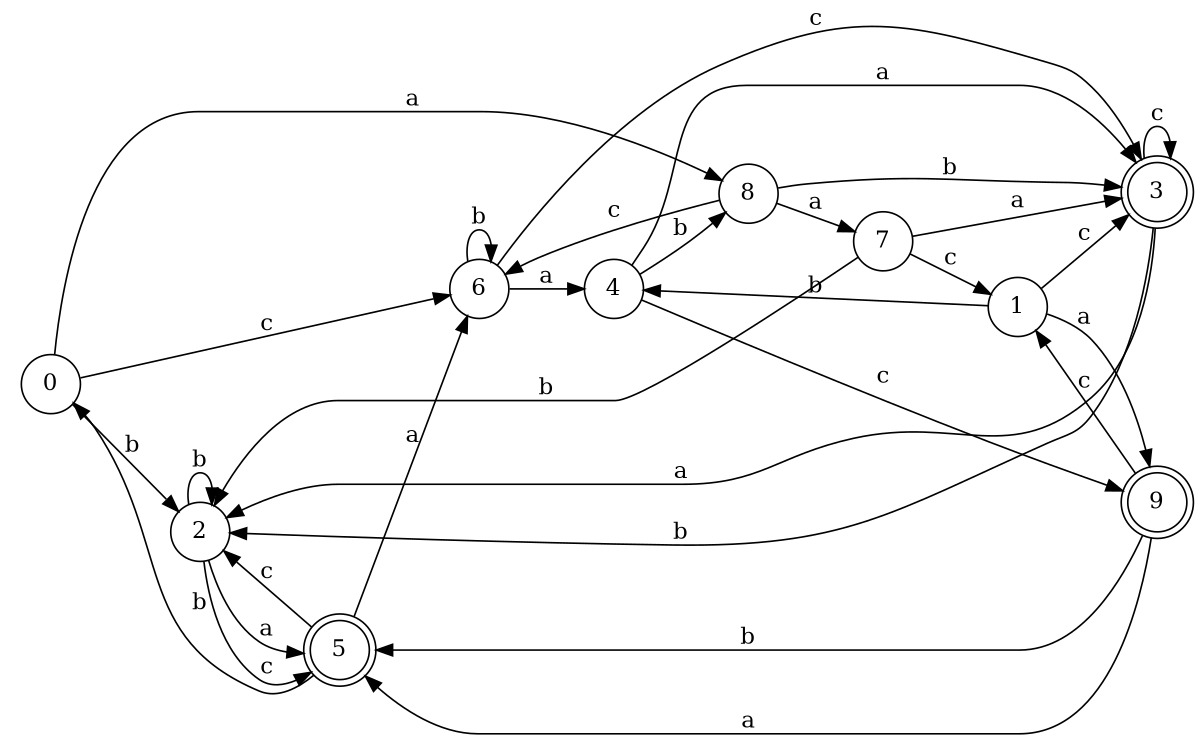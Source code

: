 digraph n8_5 {
__start0 [label="" shape="none"];

rankdir=LR;
size="8,5";

s0 [style="filled", color="black", fillcolor="white" shape="circle", label="0"];
s1 [style="filled", color="black", fillcolor="white" shape="circle", label="1"];
s2 [style="filled", color="black", fillcolor="white" shape="circle", label="2"];
s3 [style="rounded,filled", color="black", fillcolor="white" shape="doublecircle", label="3"];
s4 [style="filled", color="black", fillcolor="white" shape="circle", label="4"];
s5 [style="rounded,filled", color="black", fillcolor="white" shape="doublecircle", label="5"];
s6 [style="filled", color="black", fillcolor="white" shape="circle", label="6"];
s7 [style="filled", color="black", fillcolor="white" shape="circle", label="7"];
s8 [style="filled", color="black", fillcolor="white" shape="circle", label="8"];
s9 [style="rounded,filled", color="black", fillcolor="white" shape="doublecircle", label="9"];
s0 -> s8 [label="a"];
s0 -> s2 [label="b"];
s0 -> s6 [label="c"];
s1 -> s9 [label="a"];
s1 -> s4 [label="b"];
s1 -> s3 [label="c"];
s2 -> s5 [label="a"];
s2 -> s2 [label="b"];
s2 -> s5 [label="c"];
s3 -> s2 [label="a"];
s3 -> s2 [label="b"];
s3 -> s3 [label="c"];
s4 -> s3 [label="a"];
s4 -> s8 [label="b"];
s4 -> s9 [label="c"];
s5 -> s6 [label="a"];
s5 -> s0 [label="b"];
s5 -> s2 [label="c"];
s6 -> s4 [label="a"];
s6 -> s6 [label="b"];
s6 -> s3 [label="c"];
s7 -> s3 [label="a"];
s7 -> s2 [label="b"];
s7 -> s1 [label="c"];
s8 -> s7 [label="a"];
s8 -> s3 [label="b"];
s8 -> s6 [label="c"];
s9 -> s5 [label="a"];
s9 -> s5 [label="b"];
s9 -> s1 [label="c"];

}
